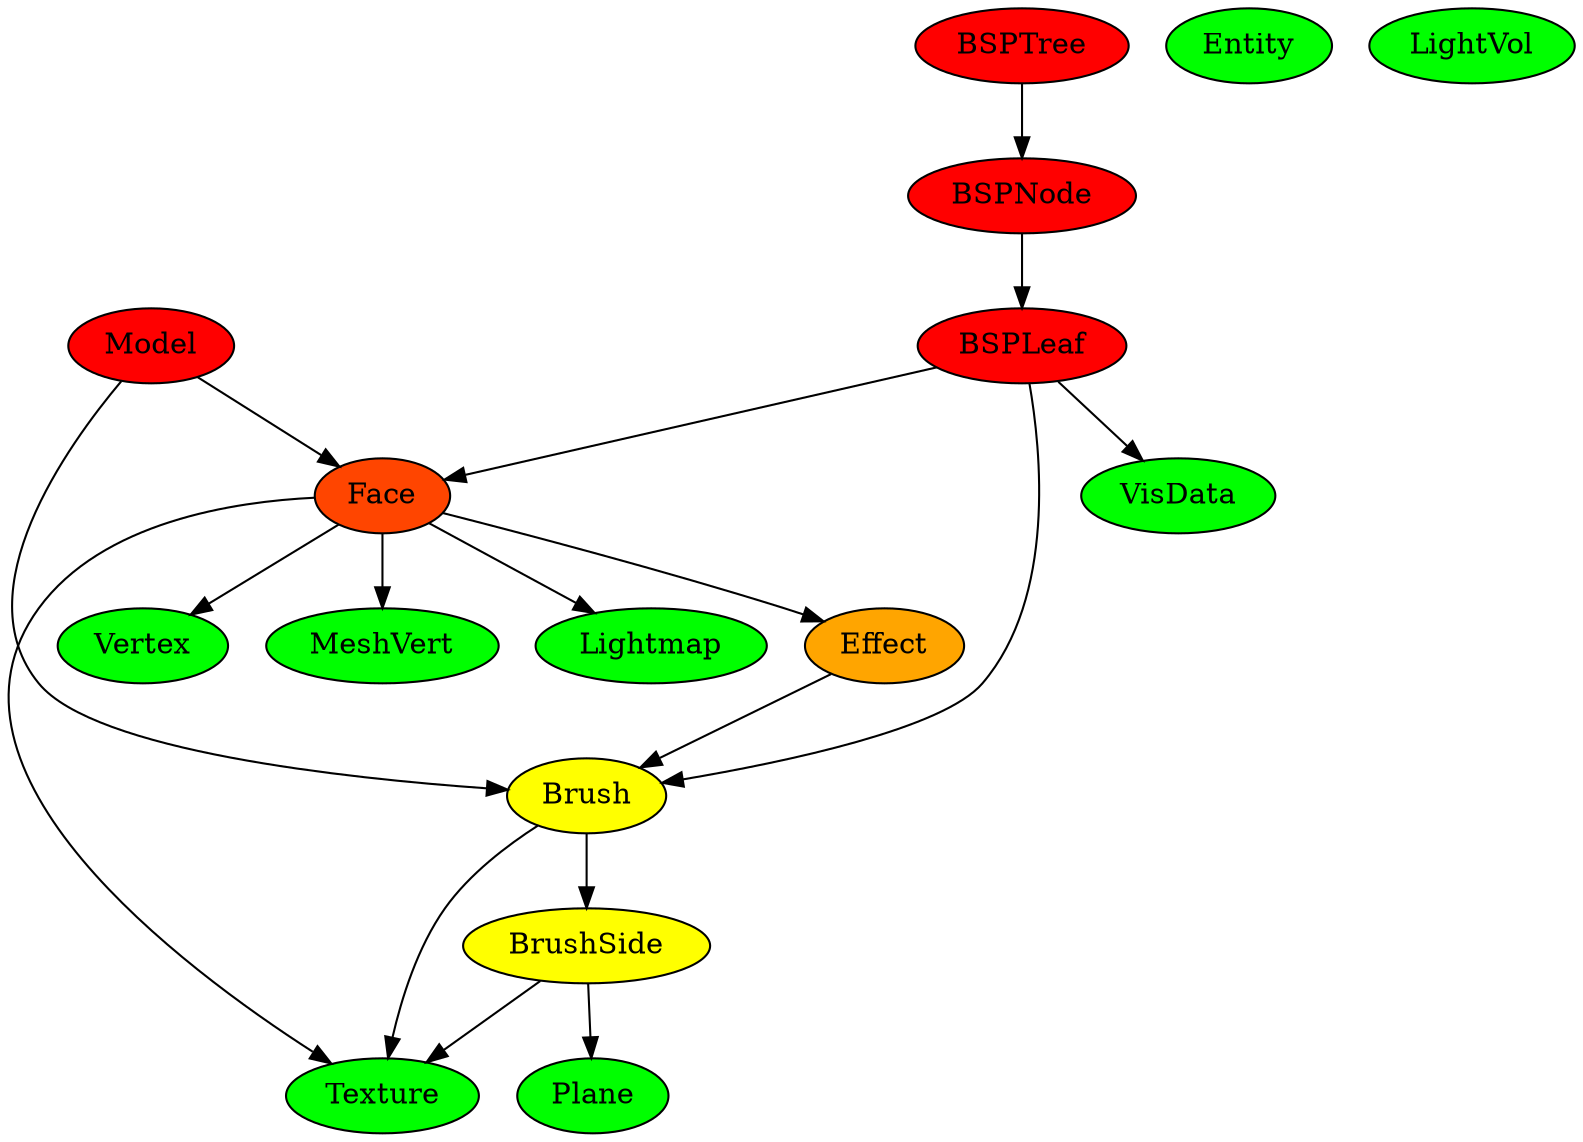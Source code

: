 digraph G {
    "Brush" -> "Texture"
    "Brush" -> "BrushSide"
    "BrushSide" -> "Plane"
    "BrushSide" -> "Texture"
    "Effect" -> "Brush"
    "Entity"
    "LightVol"
    "Face" -> "Texture"
    "Face" -> "Effect"
    "Face" -> "Vertex"
    "Face" -> "MeshVert"
    "Face" -> "Lightmap"
    "BSPTree" -> "BSPNode"
    "BSPNode" -> "BSPLeaf"
    "BSPLeaf" -> "Face"
    "BSPLeaf" -> "Brush"
    "BSPLeaf" -> "VisData"
    "Model" -> "Face"
    "Model" -> "Brush"

    Entity, Texture, Plane, Vertex, MeshVert, Lightmap, LightVol, VisData [ style=filled, fillcolor = green ]
    Brush, BrushSide [ style = filled, fillcolor = yellow ]
    Effect [ style = filled, fillcolor = orange ]
    Face [ style = filled, fillcolor = orangered ]
    BSPLeaf, BSPNode, BSPTree, Model [ style = filled, fillcolor = red ]
}